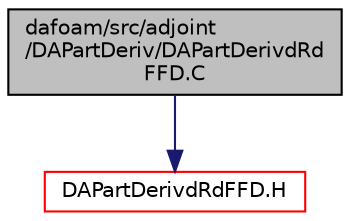 digraph "dafoam/src/adjoint/DAPartDeriv/DAPartDerivdRdFFD.C"
{
  bgcolor="transparent";
  edge [fontname="Helvetica",fontsize="10",labelfontname="Helvetica",labelfontsize="10"];
  node [fontname="Helvetica",fontsize="10",shape=record];
  Node0 [label="dafoam/src/adjoint\l/DAPartDeriv/DAPartDerivdRd\lFFD.C",height=0.2,width=0.4,color="black", fillcolor="grey75", style="filled", fontcolor="black"];
  Node0 -> Node1 [color="midnightblue",fontsize="10",style="solid",fontname="Helvetica"];
  Node1 [label="DAPartDerivdRdFFD.H",height=0.2,width=0.4,color="red",URL="$DAPartDerivdRdFFD_8H.html"];
}
